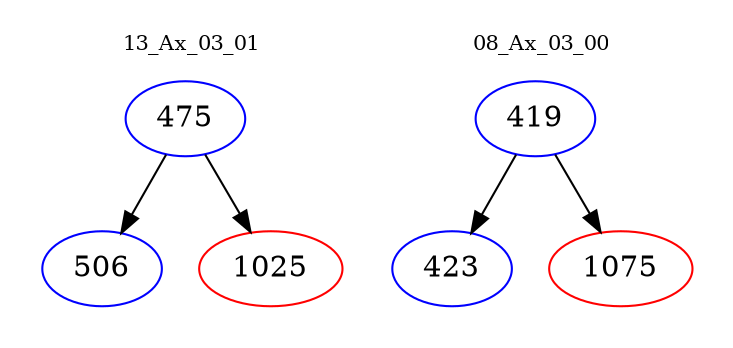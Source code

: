 digraph{
subgraph cluster_0 {
color = white
label = "13_Ax_03_01";
fontsize=10;
T0_475 [label="475", color="blue"]
T0_475 -> T0_506 [color="black"]
T0_506 [label="506", color="blue"]
T0_475 -> T0_1025 [color="black"]
T0_1025 [label="1025", color="red"]
}
subgraph cluster_1 {
color = white
label = "08_Ax_03_00";
fontsize=10;
T1_419 [label="419", color="blue"]
T1_419 -> T1_423 [color="black"]
T1_423 [label="423", color="blue"]
T1_419 -> T1_1075 [color="black"]
T1_1075 [label="1075", color="red"]
}
}
